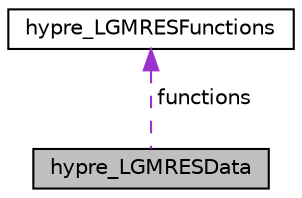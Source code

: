 digraph "hypre_LGMRESData"
{
 // LATEX_PDF_SIZE
  edge [fontname="Helvetica",fontsize="10",labelfontname="Helvetica",labelfontsize="10"];
  node [fontname="Helvetica",fontsize="10",shape=record];
  Node1 [label="hypre_LGMRESData",height=0.2,width=0.4,color="black", fillcolor="grey75", style="filled", fontcolor="black",tooltip=" "];
  Node2 -> Node1 [dir="back",color="darkorchid3",fontsize="10",style="dashed",label=" functions" ,fontname="Helvetica"];
  Node2 [label="hypre_LGMRESFunctions",height=0.2,width=0.4,color="black", fillcolor="white", style="filled",URL="$structhypre___l_g_m_r_e_s_functions.html",tooltip=" "];
}
